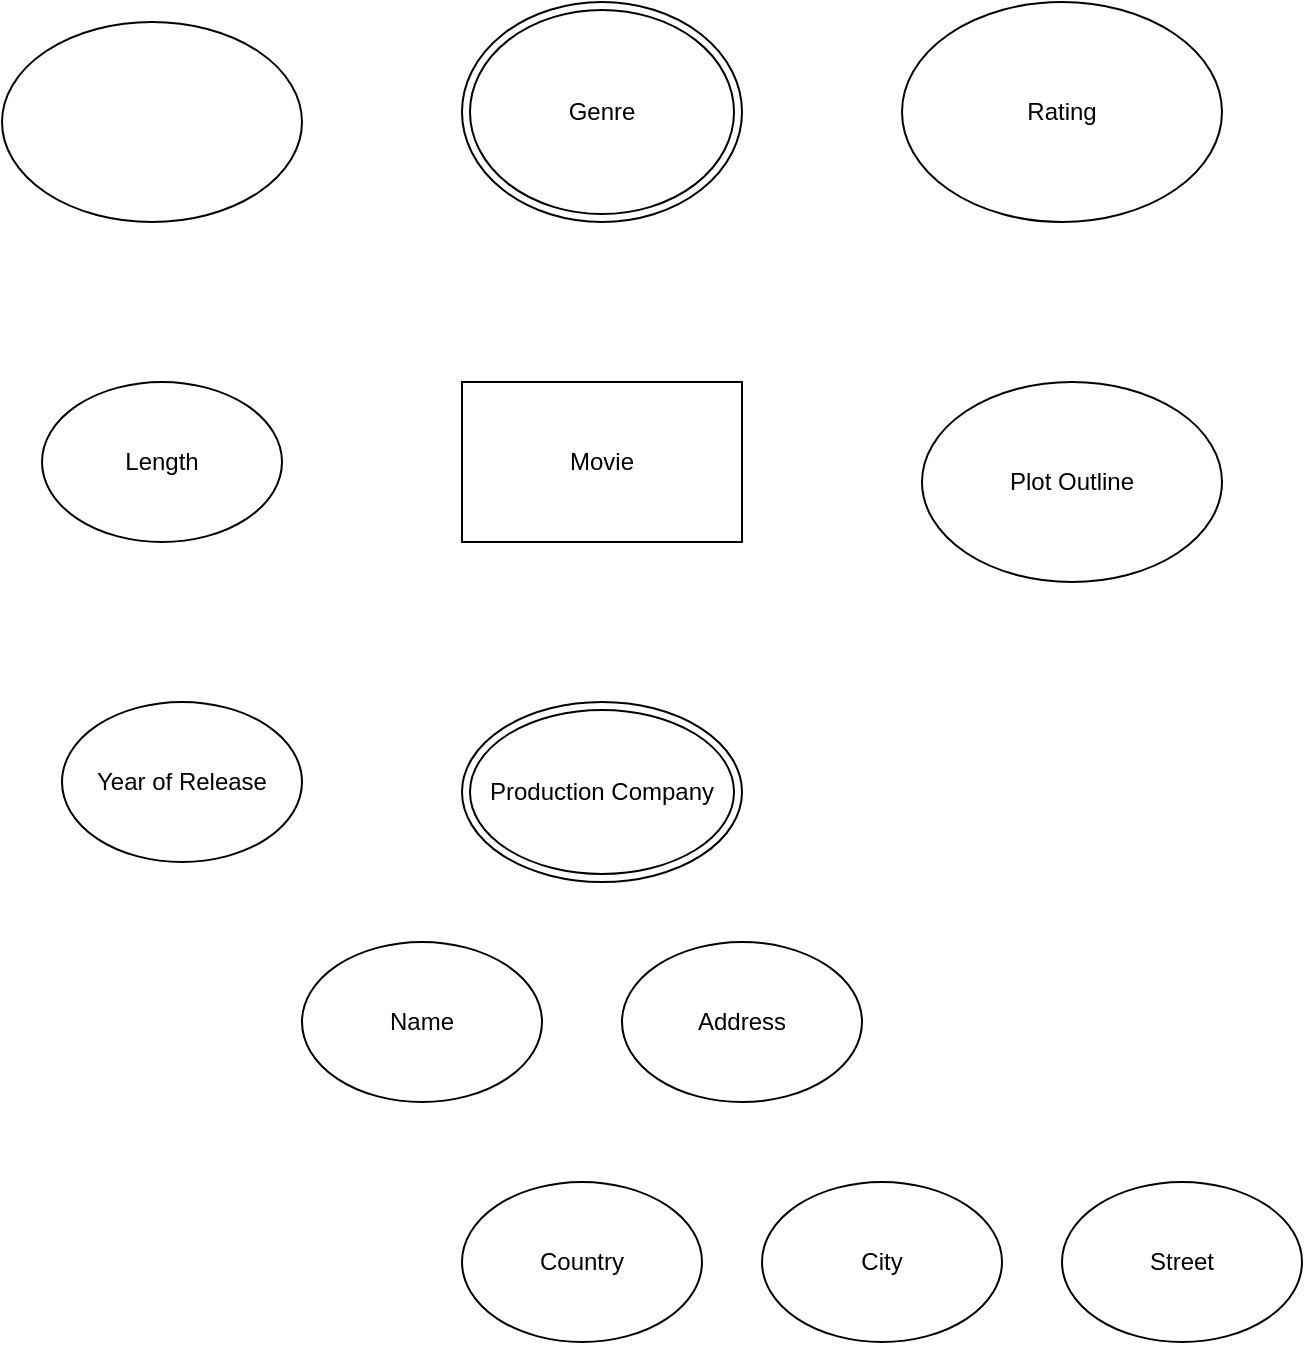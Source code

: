 <mxfile version="14.7.0" type="github">
  <diagram id="sgW8315THJMmDeOMLILc" name="Page-1">
    <mxGraphModel dx="998" dy="548" grid="1" gridSize="10" guides="1" tooltips="1" connect="1" arrows="1" fold="1" page="1" pageScale="1" pageWidth="850" pageHeight="1100" math="0" shadow="0">
      <root>
        <mxCell id="0" />
        <mxCell id="1" parent="0" />
        <mxCell id="68K0g6yoqlShgge0QlgU-1" value="Movie" style="rounded=0;whiteSpace=wrap;html=1;" parent="1" vertex="1">
          <mxGeometry x="320" y="240" width="140" height="80" as="geometry" />
        </mxCell>
        <mxCell id="68K0g6yoqlShgge0QlgU-12" value="Genre" style="ellipse;shape=doubleEllipse;whiteSpace=wrap;html=1;" parent="1" vertex="1">
          <mxGeometry x="320" y="50" width="140" height="110" as="geometry" />
        </mxCell>
        <mxCell id="Qs5P2ZCcg5z2vbFwHX0I-3" value="" style="ellipse;whiteSpace=wrap;html=1;" vertex="1" parent="1">
          <mxGeometry x="90" y="60" width="150" height="100" as="geometry" />
        </mxCell>
        <mxCell id="Qs5P2ZCcg5z2vbFwHX0I-4" value="Rating" style="ellipse;whiteSpace=wrap;html=1;" vertex="1" parent="1">
          <mxGeometry x="540" y="50" width="160" height="110" as="geometry" />
        </mxCell>
        <mxCell id="Qs5P2ZCcg5z2vbFwHX0I-5" value="Length" style="ellipse;whiteSpace=wrap;html=1;" vertex="1" parent="1">
          <mxGeometry x="110" y="240" width="120" height="80" as="geometry" />
        </mxCell>
        <mxCell id="Qs5P2ZCcg5z2vbFwHX0I-6" value="Year of Release" style="ellipse;whiteSpace=wrap;html=1;" vertex="1" parent="1">
          <mxGeometry x="120" y="400" width="120" height="80" as="geometry" />
        </mxCell>
        <mxCell id="Qs5P2ZCcg5z2vbFwHX0I-7" value="Production Company" style="ellipse;shape=doubleEllipse;whiteSpace=wrap;html=1;" vertex="1" parent="1">
          <mxGeometry x="320" y="400" width="140" height="90" as="geometry" />
        </mxCell>
        <mxCell id="Qs5P2ZCcg5z2vbFwHX0I-8" value="Plot Outline" style="ellipse;whiteSpace=wrap;html=1;" vertex="1" parent="1">
          <mxGeometry x="550" y="240" width="150" height="100" as="geometry" />
        </mxCell>
        <mxCell id="Qs5P2ZCcg5z2vbFwHX0I-9" value="Name" style="ellipse;whiteSpace=wrap;html=1;" vertex="1" parent="1">
          <mxGeometry x="240" y="520" width="120" height="80" as="geometry" />
        </mxCell>
        <mxCell id="Qs5P2ZCcg5z2vbFwHX0I-10" value="Address" style="ellipse;whiteSpace=wrap;html=1;" vertex="1" parent="1">
          <mxGeometry x="400" y="520" width="120" height="80" as="geometry" />
        </mxCell>
        <mxCell id="Qs5P2ZCcg5z2vbFwHX0I-11" value="Country" style="ellipse;whiteSpace=wrap;html=1;" vertex="1" parent="1">
          <mxGeometry x="320" y="640" width="120" height="80" as="geometry" />
        </mxCell>
        <mxCell id="Qs5P2ZCcg5z2vbFwHX0I-12" value="City" style="ellipse;whiteSpace=wrap;html=1;" vertex="1" parent="1">
          <mxGeometry x="470" y="640" width="120" height="80" as="geometry" />
        </mxCell>
        <mxCell id="Qs5P2ZCcg5z2vbFwHX0I-13" value="Street" style="ellipse;whiteSpace=wrap;html=1;" vertex="1" parent="1">
          <mxGeometry x="620" y="640" width="120" height="80" as="geometry" />
        </mxCell>
      </root>
    </mxGraphModel>
  </diagram>
</mxfile>
